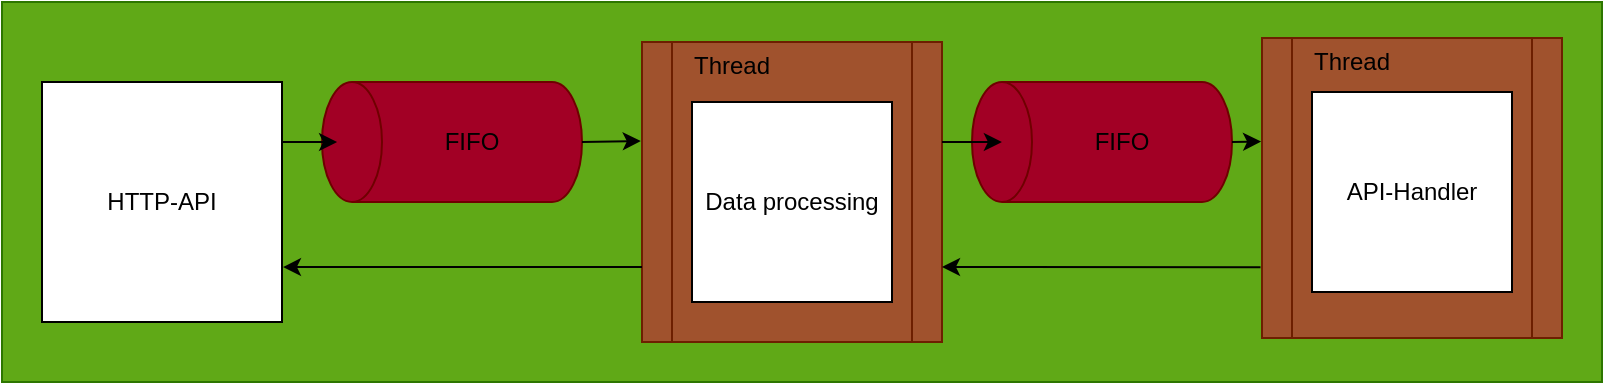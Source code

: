 <mxfile version="13.10.0" type="embed">
    <diagram id="oreDuSS5n7BYTiA1L-Q3" name="Page-1">
        <mxGraphModel dx="932" dy="658" grid="1" gridSize="10" guides="1" tooltips="1" connect="1" arrows="1" fold="1" page="1" pageScale="1" pageWidth="827" pageHeight="1169" math="0" shadow="0">
            <root>
                <mxCell id="0"/>
                <mxCell id="1" parent="0"/>
                <mxCell id="28" value="" style="rounded=0;whiteSpace=wrap;html=1;fillColor=#60a917;strokeColor=#2D7600;fontColor=#ffffff;" vertex="1" parent="1">
                    <mxGeometry x="40" y="160" width="800" height="190" as="geometry"/>
                </mxCell>
                <mxCell id="31" value="" style="shape=process;whiteSpace=wrap;html=1;backgroundOutline=1;fillColor=#a0522d;strokeColor=#6D1F00;fontColor=#ffffff;" vertex="1" parent="1">
                    <mxGeometry x="360" y="180" width="150" height="150" as="geometry"/>
                </mxCell>
                <mxCell id="32" value="Thread" style="text;html=1;strokeColor=none;fillColor=none;align=center;verticalAlign=middle;whiteSpace=wrap;rounded=0;" vertex="1" parent="1">
                    <mxGeometry x="385" y="182" width="40" height="20" as="geometry"/>
                </mxCell>
                <mxCell id="29" value="" style="shape=process;whiteSpace=wrap;html=1;backgroundOutline=1;fillColor=#a0522d;strokeColor=#6D1F00;fontColor=#ffffff;" vertex="1" parent="1">
                    <mxGeometry x="670" y="178" width="150" height="150" as="geometry"/>
                </mxCell>
                <mxCell id="14" value="" style="shape=cylinder3;whiteSpace=wrap;html=1;boundedLbl=1;backgroundOutline=1;size=15;rotation=-90;fillColor=#a20025;strokeColor=#6F0000;fontColor=#ffffff;" vertex="1" parent="1">
                    <mxGeometry x="235" y="165" width="60" height="130" as="geometry"/>
                </mxCell>
                <mxCell id="15" value="HTTP-API" style="whiteSpace=wrap;html=1;aspect=fixed;" vertex="1" parent="1">
                    <mxGeometry x="60" y="200" width="120" height="120" as="geometry"/>
                </mxCell>
                <mxCell id="16" value="" style="endArrow=classic;html=1;exitX=1;exitY=0.25;exitDx=0;exitDy=0;entryX=0.5;entryY=0.058;entryDx=0;entryDy=0;entryPerimeter=0;" edge="1" parent="1" source="15" target="14">
                    <mxGeometry width="50" height="50" relative="1" as="geometry">
                        <mxPoint x="160" y="260" as="sourcePoint"/>
                        <mxPoint x="200" y="227" as="targetPoint"/>
                    </mxGeometry>
                </mxCell>
                <mxCell id="17" value="FIFO" style="text;html=1;strokeColor=none;fillColor=none;align=center;verticalAlign=middle;whiteSpace=wrap;rounded=0;" vertex="1" parent="1">
                    <mxGeometry x="255" y="220" width="40" height="20" as="geometry"/>
                </mxCell>
                <mxCell id="18" value="Data processing" style="whiteSpace=wrap;html=1;aspect=fixed;" vertex="1" parent="1">
                    <mxGeometry x="385" y="210" width="100" height="100" as="geometry"/>
                </mxCell>
                <mxCell id="20" value="API-Handler" style="whiteSpace=wrap;html=1;aspect=fixed;" vertex="1" parent="1">
                    <mxGeometry x="695" y="205" width="100" height="100" as="geometry"/>
                </mxCell>
                <mxCell id="22" value="" style="endArrow=classic;html=1;entryX=1.004;entryY=0.771;entryDx=0;entryDy=0;exitX=0;exitY=0.75;exitDx=0;exitDy=0;entryPerimeter=0;" edge="1" parent="1" source="31" target="15">
                    <mxGeometry width="50" height="50" relative="1" as="geometry">
                        <mxPoint x="420" y="330" as="sourcePoint"/>
                        <mxPoint x="470" y="280" as="targetPoint"/>
                    </mxGeometry>
                </mxCell>
                <mxCell id="23" value="" style="shape=cylinder3;whiteSpace=wrap;html=1;boundedLbl=1;backgroundOutline=1;size=15;rotation=-90;fillColor=#a20025;strokeColor=#6F0000;fontColor=#ffffff;" vertex="1" parent="1">
                    <mxGeometry x="560" y="165" width="60" height="130" as="geometry"/>
                </mxCell>
                <mxCell id="24" value="FIFO" style="text;html=1;strokeColor=none;fillColor=none;align=center;verticalAlign=middle;whiteSpace=wrap;rounded=0;" vertex="1" parent="1">
                    <mxGeometry x="580" y="220" width="40" height="20" as="geometry"/>
                </mxCell>
                <mxCell id="25" value="" style="endArrow=classic;html=1;entryX=0.5;entryY=0.115;entryDx=0;entryDy=0;entryPerimeter=0;" edge="1" parent="1" target="23">
                    <mxGeometry width="50" height="50" relative="1" as="geometry">
                        <mxPoint x="510" y="230" as="sourcePoint"/>
                        <mxPoint x="540" y="290" as="targetPoint"/>
                    </mxGeometry>
                </mxCell>
                <mxCell id="26" value="" style="endArrow=classic;html=1;exitX=0.5;exitY=1;exitDx=0;exitDy=0;exitPerimeter=0;entryX=-0.003;entryY=0.345;entryDx=0;entryDy=0;entryPerimeter=0;" edge="1" parent="1" source="23" target="29">
                    <mxGeometry width="50" height="50" relative="1" as="geometry">
                        <mxPoint x="580" y="350" as="sourcePoint"/>
                        <mxPoint x="670" y="230" as="targetPoint"/>
                    </mxGeometry>
                </mxCell>
                <mxCell id="27" value="" style="endArrow=classic;html=1;exitX=-0.005;exitY=0.764;exitDx=0;exitDy=0;entryX=1;entryY=0.75;entryDx=0;entryDy=0;exitPerimeter=0;" edge="1" parent="1" source="29" target="31">
                    <mxGeometry width="50" height="50" relative="1" as="geometry">
                        <mxPoint x="540" y="300" as="sourcePoint"/>
                        <mxPoint x="510" y="289" as="targetPoint"/>
                    </mxGeometry>
                </mxCell>
                <mxCell id="30" value="Thread" style="text;html=1;strokeColor=none;fillColor=none;align=center;verticalAlign=middle;whiteSpace=wrap;rounded=0;" vertex="1" parent="1">
                    <mxGeometry x="695" y="180" width="40" height="20" as="geometry"/>
                </mxCell>
                <mxCell id="33" value="" style="endArrow=classic;html=1;entryX=-0.004;entryY=0.33;entryDx=0;entryDy=0;exitX=0.5;exitY=1;exitDx=0;exitDy=0;exitPerimeter=0;entryPerimeter=0;" edge="1" parent="1" source="14" target="31">
                    <mxGeometry width="50" height="50" relative="1" as="geometry">
                        <mxPoint x="380" y="240" as="sourcePoint"/>
                        <mxPoint x="430" y="190" as="targetPoint"/>
                    </mxGeometry>
                </mxCell>
            </root>
        </mxGraphModel>
    </diagram>
</mxfile>